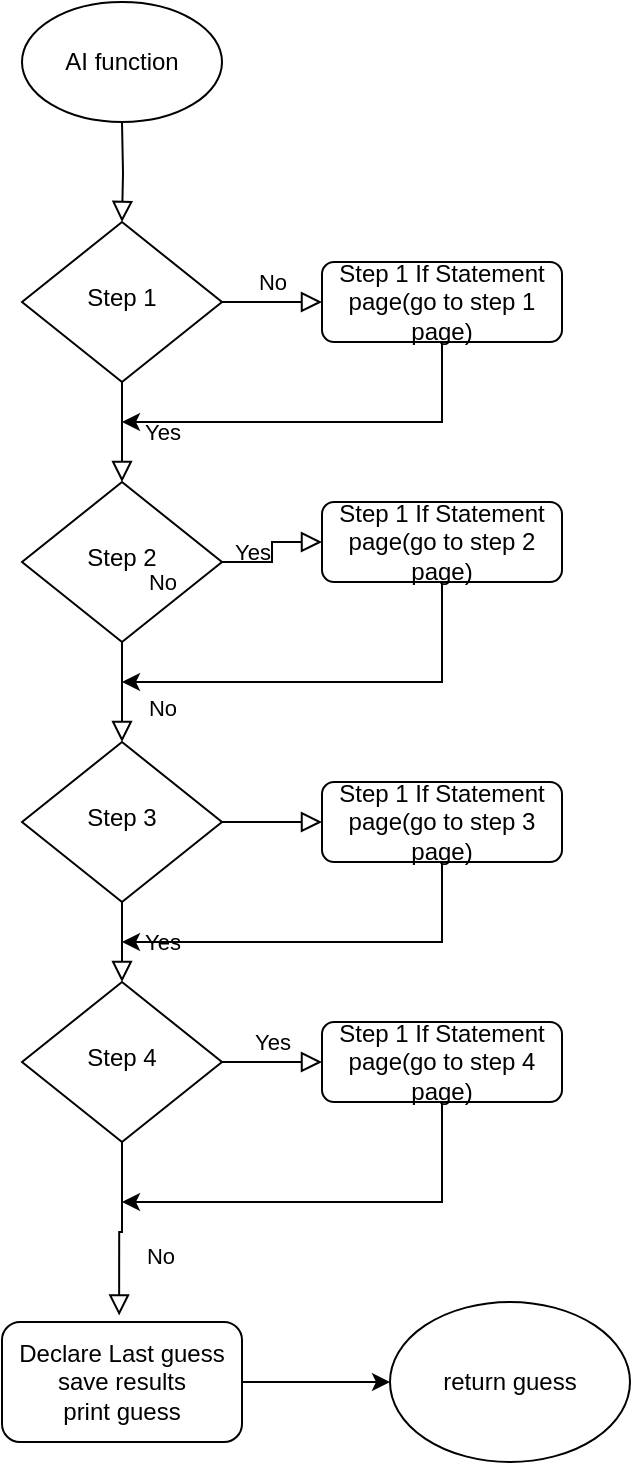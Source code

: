 <mxfile version="20.5.1" type="device" pages="5"><diagram id="C5RBs43oDa-KdzZeNtuy" name="Page-1"><mxGraphModel dx="1422" dy="734" grid="1" gridSize="10" guides="1" tooltips="1" connect="1" arrows="1" fold="1" page="1" pageScale="1" pageWidth="827" pageHeight="1169" math="0" shadow="0"><root><mxCell id="WIyWlLk6GJQsqaUBKTNV-0"/><mxCell id="WIyWlLk6GJQsqaUBKTNV-1" parent="WIyWlLk6GJQsqaUBKTNV-0"/><mxCell id="WIyWlLk6GJQsqaUBKTNV-2" value="" style="rounded=0;html=1;jettySize=auto;orthogonalLoop=1;fontSize=11;endArrow=block;endFill=0;endSize=8;strokeWidth=1;shadow=0;labelBackgroundColor=none;edgeStyle=orthogonalEdgeStyle;" parent="WIyWlLk6GJQsqaUBKTNV-1" target="WIyWlLk6GJQsqaUBKTNV-6" edge="1"><mxGeometry relative="1" as="geometry"><mxPoint x="100" y="60" as="sourcePoint"/></mxGeometry></mxCell><mxCell id="WIyWlLk6GJQsqaUBKTNV-4" value="Yes" style="rounded=0;html=1;jettySize=auto;orthogonalLoop=1;fontSize=11;endArrow=block;endFill=0;endSize=8;strokeWidth=1;shadow=0;labelBackgroundColor=none;edgeStyle=orthogonalEdgeStyle;" parent="WIyWlLk6GJQsqaUBKTNV-1" source="WIyWlLk6GJQsqaUBKTNV-6" target="WIyWlLk6GJQsqaUBKTNV-10" edge="1"><mxGeometry y="20" relative="1" as="geometry"><mxPoint as="offset"/></mxGeometry></mxCell><mxCell id="WIyWlLk6GJQsqaUBKTNV-5" value="No" style="edgeStyle=orthogonalEdgeStyle;rounded=0;html=1;jettySize=auto;orthogonalLoop=1;fontSize=11;endArrow=block;endFill=0;endSize=8;strokeWidth=1;shadow=0;labelBackgroundColor=none;" parent="WIyWlLk6GJQsqaUBKTNV-1" source="WIyWlLk6GJQsqaUBKTNV-6" target="WIyWlLk6GJQsqaUBKTNV-7" edge="1"><mxGeometry y="10" relative="1" as="geometry"><mxPoint as="offset"/></mxGeometry></mxCell><mxCell id="WIyWlLk6GJQsqaUBKTNV-6" value="Step 1" style="rhombus;whiteSpace=wrap;html=1;shadow=0;fontFamily=Helvetica;fontSize=12;align=center;strokeWidth=1;spacing=6;spacingTop=-4;" parent="WIyWlLk6GJQsqaUBKTNV-1" vertex="1"><mxGeometry x="50" y="110" width="100" height="80" as="geometry"/></mxCell><mxCell id="kg8J2qqCm4DhvZ_XlGGh-23" style="edgeStyle=orthogonalEdgeStyle;rounded=0;orthogonalLoop=1;jettySize=auto;html=1;exitX=0.5;exitY=1;exitDx=0;exitDy=0;" edge="1" parent="WIyWlLk6GJQsqaUBKTNV-1" source="WIyWlLk6GJQsqaUBKTNV-7"><mxGeometry relative="1" as="geometry"><mxPoint x="100" y="210" as="targetPoint"/><Array as="points"><mxPoint x="260" y="210"/></Array></mxGeometry></mxCell><mxCell id="WIyWlLk6GJQsqaUBKTNV-7" value="Step 1 If Statement&lt;br&gt;page(go to step 1 page)" style="rounded=1;whiteSpace=wrap;html=1;fontSize=12;glass=0;strokeWidth=1;shadow=0;" parent="WIyWlLk6GJQsqaUBKTNV-1" vertex="1"><mxGeometry x="200" y="130" width="120" height="40" as="geometry"/></mxCell><mxCell id="WIyWlLk6GJQsqaUBKTNV-8" value="No" style="rounded=0;html=1;jettySize=auto;orthogonalLoop=1;fontSize=11;endArrow=block;endFill=0;endSize=8;strokeWidth=1;shadow=0;labelBackgroundColor=none;edgeStyle=orthogonalEdgeStyle;" parent="WIyWlLk6GJQsqaUBKTNV-1" source="WIyWlLk6GJQsqaUBKTNV-10" edge="1"><mxGeometry x="0.333" y="20" relative="1" as="geometry"><mxPoint as="offset"/><mxPoint x="100" y="370" as="targetPoint"/></mxGeometry></mxCell><mxCell id="WIyWlLk6GJQsqaUBKTNV-9" value="Yes" style="edgeStyle=orthogonalEdgeStyle;rounded=0;html=1;jettySize=auto;orthogonalLoop=1;fontSize=11;endArrow=block;endFill=0;endSize=8;strokeWidth=1;shadow=0;labelBackgroundColor=none;" parent="WIyWlLk6GJQsqaUBKTNV-1" source="WIyWlLk6GJQsqaUBKTNV-10" target="WIyWlLk6GJQsqaUBKTNV-12" edge="1"><mxGeometry y="10" relative="1" as="geometry"><mxPoint as="offset"/></mxGeometry></mxCell><mxCell id="WIyWlLk6GJQsqaUBKTNV-10" value="Step 2" style="rhombus;whiteSpace=wrap;html=1;shadow=0;fontFamily=Helvetica;fontSize=12;align=center;strokeWidth=1;spacing=6;spacingTop=-4;" parent="WIyWlLk6GJQsqaUBKTNV-1" vertex="1"><mxGeometry x="50" y="240" width="100" height="80" as="geometry"/></mxCell><mxCell id="kg8J2qqCm4DhvZ_XlGGh-17" style="edgeStyle=orthogonalEdgeStyle;rounded=0;orthogonalLoop=1;jettySize=auto;html=1;exitX=0.5;exitY=1;exitDx=0;exitDy=0;" edge="1" parent="WIyWlLk6GJQsqaUBKTNV-1" source="WIyWlLk6GJQsqaUBKTNV-12"><mxGeometry relative="1" as="geometry"><mxPoint x="100" y="340" as="targetPoint"/><Array as="points"><mxPoint x="260" y="340"/></Array></mxGeometry></mxCell><mxCell id="WIyWlLk6GJQsqaUBKTNV-12" value="Step 1 If Statement&lt;br&gt;page(go to step 2 page)" style="rounded=1;whiteSpace=wrap;html=1;fontSize=12;glass=0;strokeWidth=1;shadow=0;" parent="WIyWlLk6GJQsqaUBKTNV-1" vertex="1"><mxGeometry x="200" y="250" width="120" height="40" as="geometry"/></mxCell><mxCell id="kg8J2qqCm4DhvZ_XlGGh-0" value="Yes" style="rounded=0;html=1;jettySize=auto;orthogonalLoop=1;fontSize=11;endArrow=block;endFill=0;endSize=8;strokeWidth=1;shadow=0;labelBackgroundColor=none;edgeStyle=orthogonalEdgeStyle;" edge="1" parent="WIyWlLk6GJQsqaUBKTNV-1" source="kg8J2qqCm4DhvZ_XlGGh-2" target="kg8J2qqCm4DhvZ_XlGGh-6"><mxGeometry y="20" relative="1" as="geometry"><mxPoint as="offset"/></mxGeometry></mxCell><mxCell id="kg8J2qqCm4DhvZ_XlGGh-1" value="No" style="edgeStyle=orthogonalEdgeStyle;rounded=0;html=1;jettySize=auto;orthogonalLoop=1;fontSize=11;endArrow=block;endFill=0;endSize=8;strokeWidth=1;shadow=0;labelBackgroundColor=none;" edge="1" parent="WIyWlLk6GJQsqaUBKTNV-1" source="kg8J2qqCm4DhvZ_XlGGh-2" target="kg8J2qqCm4DhvZ_XlGGh-3"><mxGeometry x="-1" y="124" relative="1" as="geometry"><mxPoint x="-30" y="4" as="offset"/></mxGeometry></mxCell><mxCell id="kg8J2qqCm4DhvZ_XlGGh-2" value="Step 3" style="rhombus;whiteSpace=wrap;html=1;shadow=0;fontFamily=Helvetica;fontSize=12;align=center;strokeWidth=1;spacing=6;spacingTop=-4;" vertex="1" parent="WIyWlLk6GJQsqaUBKTNV-1"><mxGeometry x="50" y="370" width="100" height="80" as="geometry"/></mxCell><mxCell id="kg8J2qqCm4DhvZ_XlGGh-18" style="edgeStyle=orthogonalEdgeStyle;rounded=0;orthogonalLoop=1;jettySize=auto;html=1;exitX=0.5;exitY=1;exitDx=0;exitDy=0;" edge="1" parent="WIyWlLk6GJQsqaUBKTNV-1" source="kg8J2qqCm4DhvZ_XlGGh-3"><mxGeometry relative="1" as="geometry"><mxPoint x="100" y="470" as="targetPoint"/><Array as="points"><mxPoint x="260" y="470"/></Array></mxGeometry></mxCell><mxCell id="kg8J2qqCm4DhvZ_XlGGh-3" value="Step 1 If Statement&lt;br&gt;page(go to step 3 page)" style="rounded=1;whiteSpace=wrap;html=1;fontSize=12;glass=0;strokeWidth=1;shadow=0;" vertex="1" parent="WIyWlLk6GJQsqaUBKTNV-1"><mxGeometry x="200" y="390" width="120" height="40" as="geometry"/></mxCell><mxCell id="kg8J2qqCm4DhvZ_XlGGh-4" value="No" style="rounded=0;html=1;jettySize=auto;orthogonalLoop=1;fontSize=11;endArrow=block;endFill=0;endSize=8;strokeWidth=1;shadow=0;labelBackgroundColor=none;edgeStyle=orthogonalEdgeStyle;entryX=0.488;entryY=-0.055;entryDx=0;entryDy=0;entryPerimeter=0;" edge="1" parent="WIyWlLk6GJQsqaUBKTNV-1" source="kg8J2qqCm4DhvZ_XlGGh-6" target="kg8J2qqCm4DhvZ_XlGGh-21"><mxGeometry x="0.333" y="20" relative="1" as="geometry"><mxPoint as="offset"/><mxPoint x="100" y="630" as="targetPoint"/></mxGeometry></mxCell><mxCell id="kg8J2qqCm4DhvZ_XlGGh-5" value="Yes" style="edgeStyle=orthogonalEdgeStyle;rounded=0;html=1;jettySize=auto;orthogonalLoop=1;fontSize=11;endArrow=block;endFill=0;endSize=8;strokeWidth=1;shadow=0;labelBackgroundColor=none;" edge="1" parent="WIyWlLk6GJQsqaUBKTNV-1" source="kg8J2qqCm4DhvZ_XlGGh-6" target="kg8J2qqCm4DhvZ_XlGGh-7"><mxGeometry y="10" relative="1" as="geometry"><mxPoint as="offset"/></mxGeometry></mxCell><mxCell id="kg8J2qqCm4DhvZ_XlGGh-6" value="Step 4" style="rhombus;whiteSpace=wrap;html=1;shadow=0;fontFamily=Helvetica;fontSize=12;align=center;strokeWidth=1;spacing=6;spacingTop=-4;" vertex="1" parent="WIyWlLk6GJQsqaUBKTNV-1"><mxGeometry x="50" y="490" width="100" height="80" as="geometry"/></mxCell><mxCell id="kg8J2qqCm4DhvZ_XlGGh-19" style="edgeStyle=orthogonalEdgeStyle;rounded=0;orthogonalLoop=1;jettySize=auto;html=1;exitX=0.5;exitY=1;exitDx=0;exitDy=0;" edge="1" parent="WIyWlLk6GJQsqaUBKTNV-1" source="kg8J2qqCm4DhvZ_XlGGh-7"><mxGeometry relative="1" as="geometry"><mxPoint x="100" y="600" as="targetPoint"/><Array as="points"><mxPoint x="260" y="600"/></Array></mxGeometry></mxCell><mxCell id="kg8J2qqCm4DhvZ_XlGGh-7" value="Step 1 If Statement&lt;br&gt;page(go to step 4 page)" style="rounded=1;whiteSpace=wrap;html=1;fontSize=12;glass=0;strokeWidth=1;shadow=0;" vertex="1" parent="WIyWlLk6GJQsqaUBKTNV-1"><mxGeometry x="200" y="510" width="120" height="40" as="geometry"/></mxCell><mxCell id="kg8J2qqCm4DhvZ_XlGGh-16" value="return guess" style="ellipse;whiteSpace=wrap;html=1;" vertex="1" parent="WIyWlLk6GJQsqaUBKTNV-1"><mxGeometry x="234" y="650" width="120" height="80" as="geometry"/></mxCell><mxCell id="kg8J2qqCm4DhvZ_XlGGh-22" style="edgeStyle=orthogonalEdgeStyle;rounded=0;orthogonalLoop=1;jettySize=auto;html=1;exitX=1;exitY=0.5;exitDx=0;exitDy=0;entryX=0;entryY=0.5;entryDx=0;entryDy=0;" edge="1" parent="WIyWlLk6GJQsqaUBKTNV-1" source="kg8J2qqCm4DhvZ_XlGGh-21" target="kg8J2qqCm4DhvZ_XlGGh-16"><mxGeometry relative="1" as="geometry"/></mxCell><mxCell id="kg8J2qqCm4DhvZ_XlGGh-21" value="Declare Last guess&lt;br&gt;save results&lt;br&gt;print guess" style="rounded=1;whiteSpace=wrap;html=1;" vertex="1" parent="WIyWlLk6GJQsqaUBKTNV-1"><mxGeometry x="40" y="660" width="120" height="60" as="geometry"/></mxCell><mxCell id="JSQwRZX677ljPlnHT6nu-0" value="AI function" style="ellipse;whiteSpace=wrap;html=1;" vertex="1" parent="WIyWlLk6GJQsqaUBKTNV-1"><mxGeometry x="50" width="100" height="60" as="geometry"/></mxCell></root></mxGraphModel></diagram><diagram id="0XBNDkEba4TkBUD-mu-M" name="Step 1"><mxGraphModel dx="1422" dy="774" grid="1" gridSize="10" guides="1" tooltips="1" connect="1" arrows="1" fold="1" page="1" pageScale="1" pageWidth="850" pageHeight="1100" math="0" shadow="0"><root><mxCell id="0"/><mxCell id="1" parent="0"/><mxCell id="uD0CLT4R5uagx7MZPbBK-1" style="edgeStyle=orthogonalEdgeStyle;rounded=0;orthogonalLoop=1;jettySize=auto;html=1;exitX=0.5;exitY=1;exitDx=0;exitDy=0;entryX=0.5;entryY=0;entryDx=0;entryDy=0;" edge="1" parent="1" source="muH6YePjdSUD9AvPPhDn-1"><mxGeometry relative="1" as="geometry"><mxPoint x="160" y="210" as="targetPoint"/></mxGeometry></mxCell><mxCell id="muH6YePjdSUD9AvPPhDn-1" value="Declare sGuess to start at 0000 Guess" style="rounded=1;whiteSpace=wrap;html=1;" vertex="1" parent="1"><mxGeometry x="80" y="90" width="160" height="80" as="geometry"/></mxCell><mxCell id="6WgvKK-GN_N4zRtP1JzB-9" value="Yes" style="edgeStyle=orthogonalEdgeStyle;rounded=0;html=1;jettySize=auto;orthogonalLoop=1;fontSize=11;endArrow=block;endFill=0;endSize=8;strokeWidth=1;shadow=0;labelBackgroundColor=none;" edge="1" parent="1" source="6WgvKK-GN_N4zRtP1JzB-10" target="6WgvKK-GN_N4zRtP1JzB-12"><mxGeometry y="10" relative="1" as="geometry"><mxPoint as="offset"/></mxGeometry></mxCell><mxCell id="6WgvKK-GN_N4zRtP1JzB-13" style="edgeStyle=orthogonalEdgeStyle;rounded=0;orthogonalLoop=1;jettySize=auto;html=1;exitX=0.5;exitY=1;exitDx=0;exitDy=0;entryX=0.5;entryY=0;entryDx=0;entryDy=0;" edge="1" parent="1" source="6WgvKK-GN_N4zRtP1JzB-10" target="6WgvKK-GN_N4zRtP1JzB-14"><mxGeometry relative="1" as="geometry"><mxPoint x="159.854" y="340" as="targetPoint"/></mxGeometry></mxCell><mxCell id="6WgvKK-GN_N4zRtP1JzB-10" value="if right colors&amp;nbsp;&lt;br&gt;is more than 1" style="rhombus;whiteSpace=wrap;html=1;shadow=0;fontFamily=Helvetica;fontSize=12;align=center;strokeWidth=1;spacing=6;spacingTop=-4;" vertex="1" parent="1"><mxGeometry x="110" y="210" width="100" height="80" as="geometry"/></mxCell><mxCell id="6WgvKK-GN_N4zRtP1JzB-11" style="edgeStyle=orthogonalEdgeStyle;rounded=0;orthogonalLoop=1;jettySize=auto;html=1;exitX=0.5;exitY=1;exitDx=0;exitDy=0;entryX=1;entryY=0.5;entryDx=0;entryDy=0;" edge="1" parent="1" source="6WgvKK-GN_N4zRtP1JzB-12" target="6WgvKK-GN_N4zRtP1JzB-15"><mxGeometry relative="1" as="geometry"><mxPoint x="320" y="470" as="targetPoint"/><Array as="points"><mxPoint x="320" y="510"/></Array></mxGeometry></mxCell><mxCell id="6WgvKK-GN_N4zRtP1JzB-12" value="save the number&lt;br&gt;of the color" style="rounded=1;whiteSpace=wrap;html=1;fontSize=12;glass=0;strokeWidth=1;shadow=0;" vertex="1" parent="1"><mxGeometry x="260" y="230" width="120" height="40" as="geometry"/></mxCell><mxCell id="6WgvKK-GN_N4zRtP1JzB-16" style="edgeStyle=orthogonalEdgeStyle;rounded=0;orthogonalLoop=1;jettySize=auto;html=1;exitX=0.5;exitY=1;exitDx=0;exitDy=0;entryX=0.5;entryY=0;entryDx=0;entryDy=0;" edge="1" parent="1" source="6WgvKK-GN_N4zRtP1JzB-14" target="6WgvKK-GN_N4zRtP1JzB-15"><mxGeometry relative="1" as="geometry"/></mxCell><mxCell id="6WgvKK-GN_N4zRtP1JzB-14" value="Save the wrong digits&amp;nbsp;" style="rounded=1;whiteSpace=wrap;html=1;" vertex="1" parent="1"><mxGeometry x="100" y="350" width="120" height="60" as="geometry"/></mxCell><mxCell id="6WgvKK-GN_N4zRtP1JzB-17" style="edgeStyle=orthogonalEdgeStyle;rounded=0;orthogonalLoop=1;jettySize=auto;html=1;exitX=0.5;exitY=1;exitDx=0;exitDy=0;entryX=0.5;entryY=0;entryDx=0;entryDy=0;" edge="1" parent="1" source="6WgvKK-GN_N4zRtP1JzB-15" target="6WgvKK-GN_N4zRtP1JzB-20"><mxGeometry relative="1" as="geometry"><mxPoint x="150.098" y="660" as="targetPoint"/></mxGeometry></mxCell><mxCell id="6WgvKK-GN_N4zRtP1JzB-18" style="edgeStyle=orthogonalEdgeStyle;rounded=0;orthogonalLoop=1;jettySize=auto;html=1;exitX=0;exitY=0.5;exitDx=0;exitDy=0;entryX=0.507;entryY=-0.06;entryDx=0;entryDy=0;entryPerimeter=0;" edge="1" parent="1" source="6WgvKK-GN_N4zRtP1JzB-15" target="6WgvKK-GN_N4zRtP1JzB-19"><mxGeometry relative="1" as="geometry"><mxPoint x="60" y="660" as="targetPoint"/></mxGeometry></mxCell><mxCell id="6WgvKK-GN_N4zRtP1JzB-15" value="next step&lt;br&gt;if counters = 9&lt;br&gt;or number of saved digits is 4" style="rhombus;whiteSpace=wrap;html=1;" vertex="1" parent="1"><mxGeometry x="100" y="470" width="100" height="100" as="geometry"/></mxCell><mxCell id="6WgvKK-GN_N4zRtP1JzB-23" style="edgeStyle=orthogonalEdgeStyle;rounded=0;orthogonalLoop=1;jettySize=auto;html=1;exitX=0.5;exitY=1;exitDx=0;exitDy=0;entryX=0;entryY=0.5;entryDx=0;entryDy=0;" edge="1" parent="1" source="6WgvKK-GN_N4zRtP1JzB-19" target="6WgvKK-GN_N4zRtP1JzB-21"><mxGeometry relative="1" as="geometry"/></mxCell><mxCell id="6WgvKK-GN_N4zRtP1JzB-19" value="step 1 true&lt;br&gt;to skip next time" style="rounded=1;whiteSpace=wrap;html=1;" vertex="1" parent="1"><mxGeometry y="680" width="120" height="60" as="geometry"/></mxCell><mxCell id="6WgvKK-GN_N4zRtP1JzB-22" style="edgeStyle=orthogonalEdgeStyle;rounded=0;orthogonalLoop=1;jettySize=auto;html=1;exitX=0.5;exitY=1;exitDx=0;exitDy=0;entryX=1;entryY=0.5;entryDx=0;entryDy=0;" edge="1" parent="1" source="6WgvKK-GN_N4zRtP1JzB-20" target="6WgvKK-GN_N4zRtP1JzB-21"><mxGeometry relative="1" as="geometry"/></mxCell><mxCell id="6WgvKK-GN_N4zRtP1JzB-20" value="step 1 false&lt;br&gt;to continue step 1" style="rounded=1;whiteSpace=wrap;html=1;" vertex="1" parent="1"><mxGeometry x="150" y="680" width="120" height="60" as="geometry"/></mxCell><mxCell id="6WgvKK-GN_N4zRtP1JzB-21" value="next step" style="ellipse;whiteSpace=wrap;html=1;aspect=fixed;" vertex="1" parent="1"><mxGeometry x="90" y="780" width="80" height="80" as="geometry"/></mxCell></root></mxGraphModel></diagram><diagram id="YXpesdeDwsz9XZ86EdqY" name="Step 2"><mxGraphModel dx="1422" dy="774" grid="1" gridSize="10" guides="1" tooltips="1" connect="1" arrows="1" fold="1" page="1" pageScale="1" pageWidth="850" pageHeight="1100" math="0" shadow="0"><root><mxCell id="0"/><mxCell id="1" parent="0"/><mxCell id="kKKhe1PQgMtvNZ6b4Yob-1" style="edgeStyle=orthogonalEdgeStyle;rounded=0;orthogonalLoop=1;jettySize=auto;html=1;exitX=0.5;exitY=1;exitDx=0;exitDy=0;entryX=0.5;entryY=0;entryDx=0;entryDy=0;" edge="1" parent="1" source="kKKhe1PQgMtvNZ6b4Yob-2"><mxGeometry relative="1" as="geometry"><mxPoint x="160" y="210" as="targetPoint"/></mxGeometry></mxCell><mxCell id="kKKhe1PQgMtvNZ6b4Yob-2" value="put wrong digits in sGuess" style="rounded=1;whiteSpace=wrap;html=1;" vertex="1" parent="1"><mxGeometry x="80" y="90" width="160" height="80" as="geometry"/></mxCell><mxCell id="kKKhe1PQgMtvNZ6b4Yob-3" value="Yes" style="edgeStyle=orthogonalEdgeStyle;rounded=0;html=1;jettySize=auto;orthogonalLoop=1;fontSize=11;endArrow=block;endFill=0;endSize=8;strokeWidth=1;shadow=0;labelBackgroundColor=none;" edge="1" parent="1" source="kKKhe1PQgMtvNZ6b4Yob-5" target="kKKhe1PQgMtvNZ6b4Yob-7"><mxGeometry y="10" relative="1" as="geometry"><mxPoint as="offset"/></mxGeometry></mxCell><mxCell id="kKKhe1PQgMtvNZ6b4Yob-4" style="edgeStyle=orthogonalEdgeStyle;rounded=0;orthogonalLoop=1;jettySize=auto;html=1;exitX=0.5;exitY=1;exitDx=0;exitDy=0;entryX=0.5;entryY=0;entryDx=0;entryDy=0;" edge="1" parent="1" source="kKKhe1PQgMtvNZ6b4Yob-5" target="kKKhe1PQgMtvNZ6b4Yob-9"><mxGeometry relative="1" as="geometry"><mxPoint x="159.854" y="340" as="targetPoint"/></mxGeometry></mxCell><mxCell id="kKKhe1PQgMtvNZ6b4Yob-5" value="location of first color is correct" style="rhombus;whiteSpace=wrap;html=1;shadow=0;fontFamily=Helvetica;fontSize=12;align=center;strokeWidth=1;spacing=6;spacingTop=-4;" vertex="1" parent="1"><mxGeometry x="110" y="210" width="100" height="80" as="geometry"/></mxCell><mxCell id="kKKhe1PQgMtvNZ6b4Yob-6" style="edgeStyle=orthogonalEdgeStyle;rounded=0;orthogonalLoop=1;jettySize=auto;html=1;exitX=0.5;exitY=1;exitDx=0;exitDy=0;entryX=1;entryY=0.5;entryDx=0;entryDy=0;" edge="1" parent="1" source="kKKhe1PQgMtvNZ6b4Yob-7" target="kKKhe1PQgMtvNZ6b4Yob-12"><mxGeometry relative="1" as="geometry"><mxPoint x="320" y="470" as="targetPoint"/><Array as="points"><mxPoint x="320" y="510"/></Array></mxGeometry></mxCell><mxCell id="kKKhe1PQgMtvNZ6b4Yob-7" value="save the number of the color" style="rounded=1;whiteSpace=wrap;html=1;fontSize=12;glass=0;strokeWidth=1;shadow=0;" vertex="1" parent="1"><mxGeometry x="260" y="230" width="120" height="40" as="geometry"/></mxCell><mxCell id="kKKhe1PQgMtvNZ6b4Yob-8" style="edgeStyle=orthogonalEdgeStyle;rounded=0;orthogonalLoop=1;jettySize=auto;html=1;exitX=0.5;exitY=1;exitDx=0;exitDy=0;entryX=0.5;entryY=0;entryDx=0;entryDy=0;" edge="1" parent="1" source="kKKhe1PQgMtvNZ6b4Yob-9" target="kKKhe1PQgMtvNZ6b4Yob-12"><mxGeometry relative="1" as="geometry"/></mxCell><mxCell id="kKKhe1PQgMtvNZ6b4Yob-9" value="switch the color for next guess" style="rounded=1;whiteSpace=wrap;html=1;" vertex="1" parent="1"><mxGeometry x="100" y="350" width="120" height="60" as="geometry"/></mxCell><mxCell id="kKKhe1PQgMtvNZ6b4Yob-10" style="edgeStyle=orthogonalEdgeStyle;rounded=0;orthogonalLoop=1;jettySize=auto;html=1;exitX=0.5;exitY=1;exitDx=0;exitDy=0;entryX=0.5;entryY=0;entryDx=0;entryDy=0;" edge="1" parent="1" source="kKKhe1PQgMtvNZ6b4Yob-12" target="kKKhe1PQgMtvNZ6b4Yob-16"><mxGeometry relative="1" as="geometry"><mxPoint x="150.098" y="660" as="targetPoint"/></mxGeometry></mxCell><mxCell id="kKKhe1PQgMtvNZ6b4Yob-11" style="edgeStyle=orthogonalEdgeStyle;rounded=0;orthogonalLoop=1;jettySize=auto;html=1;exitX=0;exitY=0.5;exitDx=0;exitDy=0;entryX=0.507;entryY=-0.06;entryDx=0;entryDy=0;entryPerimeter=0;" edge="1" parent="1" source="kKKhe1PQgMtvNZ6b4Yob-12" target="kKKhe1PQgMtvNZ6b4Yob-14"><mxGeometry relative="1" as="geometry"><mxPoint x="60" y="660" as="targetPoint"/></mxGeometry></mxCell><mxCell id="kKKhe1PQgMtvNZ6b4Yob-12" value="if color was found" style="rhombus;whiteSpace=wrap;html=1;" vertex="1" parent="1"><mxGeometry x="100" y="470" width="100" height="100" as="geometry"/></mxCell><mxCell id="kKKhe1PQgMtvNZ6b4Yob-13" style="edgeStyle=orthogonalEdgeStyle;rounded=0;orthogonalLoop=1;jettySize=auto;html=1;exitX=0.5;exitY=1;exitDx=0;exitDy=0;entryX=0;entryY=0.5;entryDx=0;entryDy=0;" edge="1" parent="1" source="kKKhe1PQgMtvNZ6b4Yob-14" target="kKKhe1PQgMtvNZ6b4Yob-17"><mxGeometry relative="1" as="geometry"/></mxCell><mxCell id="kKKhe1PQgMtvNZ6b4Yob-14" value="step 2 true&lt;br&gt;to skip next time&lt;br&gt;save the first position of the color" style="rounded=1;whiteSpace=wrap;html=1;" vertex="1" parent="1"><mxGeometry y="680" width="120" height="60" as="geometry"/></mxCell><mxCell id="kKKhe1PQgMtvNZ6b4Yob-15" style="edgeStyle=orthogonalEdgeStyle;rounded=0;orthogonalLoop=1;jettySize=auto;html=1;exitX=0.5;exitY=1;exitDx=0;exitDy=0;entryX=1;entryY=0.5;entryDx=0;entryDy=0;" edge="1" parent="1" source="kKKhe1PQgMtvNZ6b4Yob-16" target="kKKhe1PQgMtvNZ6b4Yob-17"><mxGeometry relative="1" as="geometry"/></mxCell><mxCell id="kKKhe1PQgMtvNZ6b4Yob-16" value="step 2 false&lt;br&gt;to continue step 2" style="rounded=1;whiteSpace=wrap;html=1;" vertex="1" parent="1"><mxGeometry x="150" y="680" width="120" height="60" as="geometry"/></mxCell><mxCell id="kKKhe1PQgMtvNZ6b4Yob-17" value="next step" style="ellipse;whiteSpace=wrap;html=1;aspect=fixed;" vertex="1" parent="1"><mxGeometry x="90" y="780" width="80" height="80" as="geometry"/></mxCell></root></mxGraphModel></diagram><diagram id="riR9WKJ9skiS9akPmpDe" name="Step 3"><mxGraphModel dx="1422" dy="774" grid="1" gridSize="10" guides="1" tooltips="1" connect="1" arrows="1" fold="1" page="1" pageScale="1" pageWidth="850" pageHeight="1100" math="0" shadow="0"><root><mxCell id="0"/><mxCell id="1" parent="0"/><mxCell id="LzOWLdBkdkA2-mpZglbh-1" style="edgeStyle=orthogonalEdgeStyle;rounded=0;orthogonalLoop=1;jettySize=auto;html=1;exitX=0.5;exitY=1;exitDx=0;exitDy=0;entryX=0.5;entryY=0;entryDx=0;entryDy=0;" edge="1" parent="1" source="LzOWLdBkdkA2-mpZglbh-2"><mxGeometry relative="1" as="geometry"><mxPoint x="160" y="210" as="targetPoint"/></mxGeometry></mxCell><mxCell id="LzOWLdBkdkA2-mpZglbh-2" value="Use previous guess" style="rounded=1;whiteSpace=wrap;html=1;" vertex="1" parent="1"><mxGeometry x="80" y="90" width="160" height="80" as="geometry"/></mxCell><mxCell id="LzOWLdBkdkA2-mpZglbh-3" value="Yes" style="edgeStyle=orthogonalEdgeStyle;rounded=0;html=1;jettySize=auto;orthogonalLoop=1;fontSize=11;endArrow=block;endFill=0;endSize=8;strokeWidth=1;shadow=0;labelBackgroundColor=none;" edge="1" parent="1" source="LzOWLdBkdkA2-mpZglbh-5" target="LzOWLdBkdkA2-mpZglbh-7"><mxGeometry y="10" relative="1" as="geometry"><mxPoint as="offset"/></mxGeometry></mxCell><mxCell id="LzOWLdBkdkA2-mpZglbh-4" style="edgeStyle=orthogonalEdgeStyle;rounded=0;orthogonalLoop=1;jettySize=auto;html=1;exitX=0.5;exitY=1;exitDx=0;exitDy=0;entryX=0.5;entryY=0;entryDx=0;entryDy=0;" edge="1" parent="1" source="LzOWLdBkdkA2-mpZglbh-5" target="LzOWLdBkdkA2-mpZglbh-9"><mxGeometry relative="1" as="geometry"><mxPoint x="159.854" y="340" as="targetPoint"/></mxGeometry></mxCell><mxCell id="LzOWLdBkdkA2-mpZglbh-5" value="location of second color is correct" style="rhombus;whiteSpace=wrap;html=1;shadow=0;fontFamily=Helvetica;fontSize=12;align=center;strokeWidth=1;spacing=6;spacingTop=-4;" vertex="1" parent="1"><mxGeometry x="110" y="210" width="100" height="80" as="geometry"/></mxCell><mxCell id="LzOWLdBkdkA2-mpZglbh-6" style="edgeStyle=orthogonalEdgeStyle;rounded=0;orthogonalLoop=1;jettySize=auto;html=1;exitX=0.5;exitY=1;exitDx=0;exitDy=0;entryX=1;entryY=0.5;entryDx=0;entryDy=0;" edge="1" parent="1" source="LzOWLdBkdkA2-mpZglbh-7" target="LzOWLdBkdkA2-mpZglbh-12"><mxGeometry relative="1" as="geometry"><mxPoint x="320" y="470" as="targetPoint"/><Array as="points"><mxPoint x="320" y="510"/></Array></mxGeometry></mxCell><mxCell id="LzOWLdBkdkA2-mpZglbh-7" value="save the number of the color" style="rounded=1;whiteSpace=wrap;html=1;fontSize=12;glass=0;strokeWidth=1;shadow=0;" vertex="1" parent="1"><mxGeometry x="260" y="230" width="120" height="40" as="geometry"/></mxCell><mxCell id="LzOWLdBkdkA2-mpZglbh-8" style="edgeStyle=orthogonalEdgeStyle;rounded=0;orthogonalLoop=1;jettySize=auto;html=1;exitX=0.5;exitY=1;exitDx=0;exitDy=0;entryX=0.5;entryY=0;entryDx=0;entryDy=0;" edge="1" parent="1" source="LzOWLdBkdkA2-mpZglbh-9" target="LzOWLdBkdkA2-mpZglbh-12"><mxGeometry relative="1" as="geometry"/></mxCell><mxCell id="LzOWLdBkdkA2-mpZglbh-9" value="switch the color for next guess" style="rounded=1;whiteSpace=wrap;html=1;" vertex="1" parent="1"><mxGeometry x="100" y="350" width="120" height="60" as="geometry"/></mxCell><mxCell id="LzOWLdBkdkA2-mpZglbh-10" style="edgeStyle=orthogonalEdgeStyle;rounded=0;orthogonalLoop=1;jettySize=auto;html=1;exitX=0.5;exitY=1;exitDx=0;exitDy=0;entryX=0.5;entryY=0;entryDx=0;entryDy=0;" edge="1" parent="1" source="LzOWLdBkdkA2-mpZglbh-12" target="LzOWLdBkdkA2-mpZglbh-16"><mxGeometry relative="1" as="geometry"><mxPoint x="150.098" y="660" as="targetPoint"/></mxGeometry></mxCell><mxCell id="LzOWLdBkdkA2-mpZglbh-11" style="edgeStyle=orthogonalEdgeStyle;rounded=0;orthogonalLoop=1;jettySize=auto;html=1;exitX=0;exitY=0.5;exitDx=0;exitDy=0;entryX=0.507;entryY=-0.06;entryDx=0;entryDy=0;entryPerimeter=0;" edge="1" parent="1" source="LzOWLdBkdkA2-mpZglbh-12" target="LzOWLdBkdkA2-mpZglbh-14"><mxGeometry relative="1" as="geometry"><mxPoint x="60" y="660" as="targetPoint"/></mxGeometry></mxCell><mxCell id="LzOWLdBkdkA2-mpZglbh-12" value="if color was found" style="rhombus;whiteSpace=wrap;html=1;" vertex="1" parent="1"><mxGeometry x="100" y="470" width="100" height="100" as="geometry"/></mxCell><mxCell id="LzOWLdBkdkA2-mpZglbh-13" style="edgeStyle=orthogonalEdgeStyle;rounded=0;orthogonalLoop=1;jettySize=auto;html=1;exitX=0.5;exitY=1;exitDx=0;exitDy=0;entryX=0;entryY=0.5;entryDx=0;entryDy=0;" edge="1" parent="1" source="LzOWLdBkdkA2-mpZglbh-14" target="LzOWLdBkdkA2-mpZglbh-17"><mxGeometry relative="1" as="geometry"/></mxCell><mxCell id="LzOWLdBkdkA2-mpZglbh-14" value="step 3 true&lt;br&gt;to skip next time&lt;br&gt;save the first position of the color" style="rounded=1;whiteSpace=wrap;html=1;" vertex="1" parent="1"><mxGeometry y="680" width="120" height="60" as="geometry"/></mxCell><mxCell id="LzOWLdBkdkA2-mpZglbh-15" style="edgeStyle=orthogonalEdgeStyle;rounded=0;orthogonalLoop=1;jettySize=auto;html=1;exitX=0.5;exitY=1;exitDx=0;exitDy=0;entryX=1;entryY=0.5;entryDx=0;entryDy=0;" edge="1" parent="1" source="LzOWLdBkdkA2-mpZglbh-16" target="LzOWLdBkdkA2-mpZglbh-17"><mxGeometry relative="1" as="geometry"/></mxCell><mxCell id="LzOWLdBkdkA2-mpZglbh-16" value="step 3 false&lt;br&gt;to continue step 1" style="rounded=1;whiteSpace=wrap;html=1;" vertex="1" parent="1"><mxGeometry x="150" y="680" width="120" height="60" as="geometry"/></mxCell><mxCell id="LzOWLdBkdkA2-mpZglbh-17" value="next step" style="ellipse;whiteSpace=wrap;html=1;aspect=fixed;" vertex="1" parent="1"><mxGeometry x="90" y="780" width="80" height="80" as="geometry"/></mxCell></root></mxGraphModel></diagram><diagram id="Fj90ZGgHhDVF7I6xUOtD" name="Step 4"><mxGraphModel dx="1718" dy="888" grid="1" gridSize="10" guides="1" tooltips="1" connect="1" arrows="1" fold="1" page="1" pageScale="1" pageWidth="850" pageHeight="1100" math="0" shadow="0"><root><mxCell id="0"/><mxCell id="1" parent="0"/><mxCell id="88XKNvWtuMhswn_MKmL_-1" style="edgeStyle=orthogonalEdgeStyle;rounded=0;orthogonalLoop=1;jettySize=auto;html=1;exitX=0.5;exitY=1;exitDx=0;exitDy=0;entryX=0.5;entryY=0;entryDx=0;entryDy=0;" edge="1" parent="1" source="88XKNvWtuMhswn_MKmL_-2"><mxGeometry relative="1" as="geometry"><mxPoint x="160" y="210" as="targetPoint"/></mxGeometry></mxCell><mxCell id="88XKNvWtuMhswn_MKmL_-2" value="use previous guess" style="rounded=1;whiteSpace=wrap;html=1;" vertex="1" parent="1"><mxGeometry x="80" y="90" width="160" height="80" as="geometry"/></mxCell><mxCell id="88XKNvWtuMhswn_MKmL_-3" value="Yes" style="edgeStyle=orthogonalEdgeStyle;rounded=0;html=1;jettySize=auto;orthogonalLoop=1;fontSize=11;endArrow=block;endFill=0;endSize=8;strokeWidth=1;shadow=0;labelBackgroundColor=none;" edge="1" parent="1" source="88XKNvWtuMhswn_MKmL_-5" target="88XKNvWtuMhswn_MKmL_-7"><mxGeometry y="10" relative="1" as="geometry"><mxPoint as="offset"/></mxGeometry></mxCell><mxCell id="88XKNvWtuMhswn_MKmL_-4" style="edgeStyle=orthogonalEdgeStyle;rounded=0;orthogonalLoop=1;jettySize=auto;html=1;exitX=0.5;exitY=1;exitDx=0;exitDy=0;entryX=0.5;entryY=0;entryDx=0;entryDy=0;" edge="1" parent="1" source="88XKNvWtuMhswn_MKmL_-5" target="88XKNvWtuMhswn_MKmL_-9"><mxGeometry relative="1" as="geometry"><mxPoint x="159.854" y="340" as="targetPoint"/></mxGeometry></mxCell><mxCell id="88XKNvWtuMhswn_MKmL_-5" value="location of third color is correct" style="rhombus;whiteSpace=wrap;html=1;shadow=0;fontFamily=Helvetica;fontSize=12;align=center;strokeWidth=1;spacing=6;spacingTop=-4;" vertex="1" parent="1"><mxGeometry x="110" y="210" width="100" height="80" as="geometry"/></mxCell><mxCell id="88XKNvWtuMhswn_MKmL_-6" style="edgeStyle=orthogonalEdgeStyle;rounded=0;orthogonalLoop=1;jettySize=auto;html=1;exitX=0.5;exitY=1;exitDx=0;exitDy=0;entryX=1;entryY=0.5;entryDx=0;entryDy=0;" edge="1" parent="1" source="88XKNvWtuMhswn_MKmL_-7" target="88XKNvWtuMhswn_MKmL_-12"><mxGeometry relative="1" as="geometry"><mxPoint x="320" y="470" as="targetPoint"/><Array as="points"><mxPoint x="320" y="510"/></Array></mxGeometry></mxCell><mxCell id="88XKNvWtuMhswn_MKmL_-7" value="save the number of the color" style="rounded=1;whiteSpace=wrap;html=1;fontSize=12;glass=0;strokeWidth=1;shadow=0;" vertex="1" parent="1"><mxGeometry x="260" y="230" width="120" height="40" as="geometry"/></mxCell><mxCell id="88XKNvWtuMhswn_MKmL_-8" style="edgeStyle=orthogonalEdgeStyle;rounded=0;orthogonalLoop=1;jettySize=auto;html=1;exitX=0.5;exitY=1;exitDx=0;exitDy=0;entryX=0.5;entryY=0;entryDx=0;entryDy=0;" edge="1" parent="1" source="88XKNvWtuMhswn_MKmL_-9" target="88XKNvWtuMhswn_MKmL_-12"><mxGeometry relative="1" as="geometry"/></mxCell><mxCell id="88XKNvWtuMhswn_MKmL_-9" value="switch the color for next guess" style="rounded=1;whiteSpace=wrap;html=1;" vertex="1" parent="1"><mxGeometry x="100" y="350" width="120" height="60" as="geometry"/></mxCell><mxCell id="88XKNvWtuMhswn_MKmL_-10" style="edgeStyle=orthogonalEdgeStyle;rounded=0;orthogonalLoop=1;jettySize=auto;html=1;exitX=0.5;exitY=1;exitDx=0;exitDy=0;entryX=0.5;entryY=0;entryDx=0;entryDy=0;" edge="1" parent="1" source="88XKNvWtuMhswn_MKmL_-12" target="88XKNvWtuMhswn_MKmL_-16"><mxGeometry relative="1" as="geometry"><mxPoint x="150.098" y="660" as="targetPoint"/></mxGeometry></mxCell><mxCell id="88XKNvWtuMhswn_MKmL_-11" style="edgeStyle=orthogonalEdgeStyle;rounded=0;orthogonalLoop=1;jettySize=auto;html=1;exitX=0;exitY=0.5;exitDx=0;exitDy=0;entryX=0.507;entryY=-0.06;entryDx=0;entryDy=0;entryPerimeter=0;" edge="1" parent="1" source="88XKNvWtuMhswn_MKmL_-12" target="88XKNvWtuMhswn_MKmL_-14"><mxGeometry relative="1" as="geometry"><mxPoint x="60" y="660" as="targetPoint"/></mxGeometry></mxCell><mxCell id="88XKNvWtuMhswn_MKmL_-12" value="if color was found" style="rhombus;whiteSpace=wrap;html=1;" vertex="1" parent="1"><mxGeometry x="110" y="470" width="100" height="100" as="geometry"/></mxCell><mxCell id="88XKNvWtuMhswn_MKmL_-13" style="edgeStyle=orthogonalEdgeStyle;rounded=0;orthogonalLoop=1;jettySize=auto;html=1;exitX=0.5;exitY=1;exitDx=0;exitDy=0;entryX=0;entryY=0.5;entryDx=0;entryDy=0;" edge="1" parent="1" source="88XKNvWtuMhswn_MKmL_-14" target="88XKNvWtuMhswn_MKmL_-17"><mxGeometry relative="1" as="geometry"/></mxCell><mxCell id="88XKNvWtuMhswn_MKmL_-14" value="step 4 true&lt;br&gt;to skip next time&lt;br&gt;save the first position of the color" style="rounded=1;whiteSpace=wrap;html=1;" vertex="1" parent="1"><mxGeometry y="680" width="120" height="60" as="geometry"/></mxCell><mxCell id="88XKNvWtuMhswn_MKmL_-15" style="edgeStyle=orthogonalEdgeStyle;rounded=0;orthogonalLoop=1;jettySize=auto;html=1;exitX=0.5;exitY=1;exitDx=0;exitDy=0;entryX=1;entryY=0.5;entryDx=0;entryDy=0;" edge="1" parent="1" source="88XKNvWtuMhswn_MKmL_-16" target="88XKNvWtuMhswn_MKmL_-17"><mxGeometry relative="1" as="geometry"/></mxCell><mxCell id="88XKNvWtuMhswn_MKmL_-16" value="step 4 false&lt;br&gt;to continue step 1" style="rounded=1;whiteSpace=wrap;html=1;" vertex="1" parent="1"><mxGeometry x="150" y="680" width="120" height="60" as="geometry"/></mxCell><mxCell id="88XKNvWtuMhswn_MKmL_-17" value="next step" style="ellipse;whiteSpace=wrap;html=1;aspect=fixed;" vertex="1" parent="1"><mxGeometry x="90" y="780" width="80" height="80" as="geometry"/></mxCell></root></mxGraphModel></diagram></mxfile>
